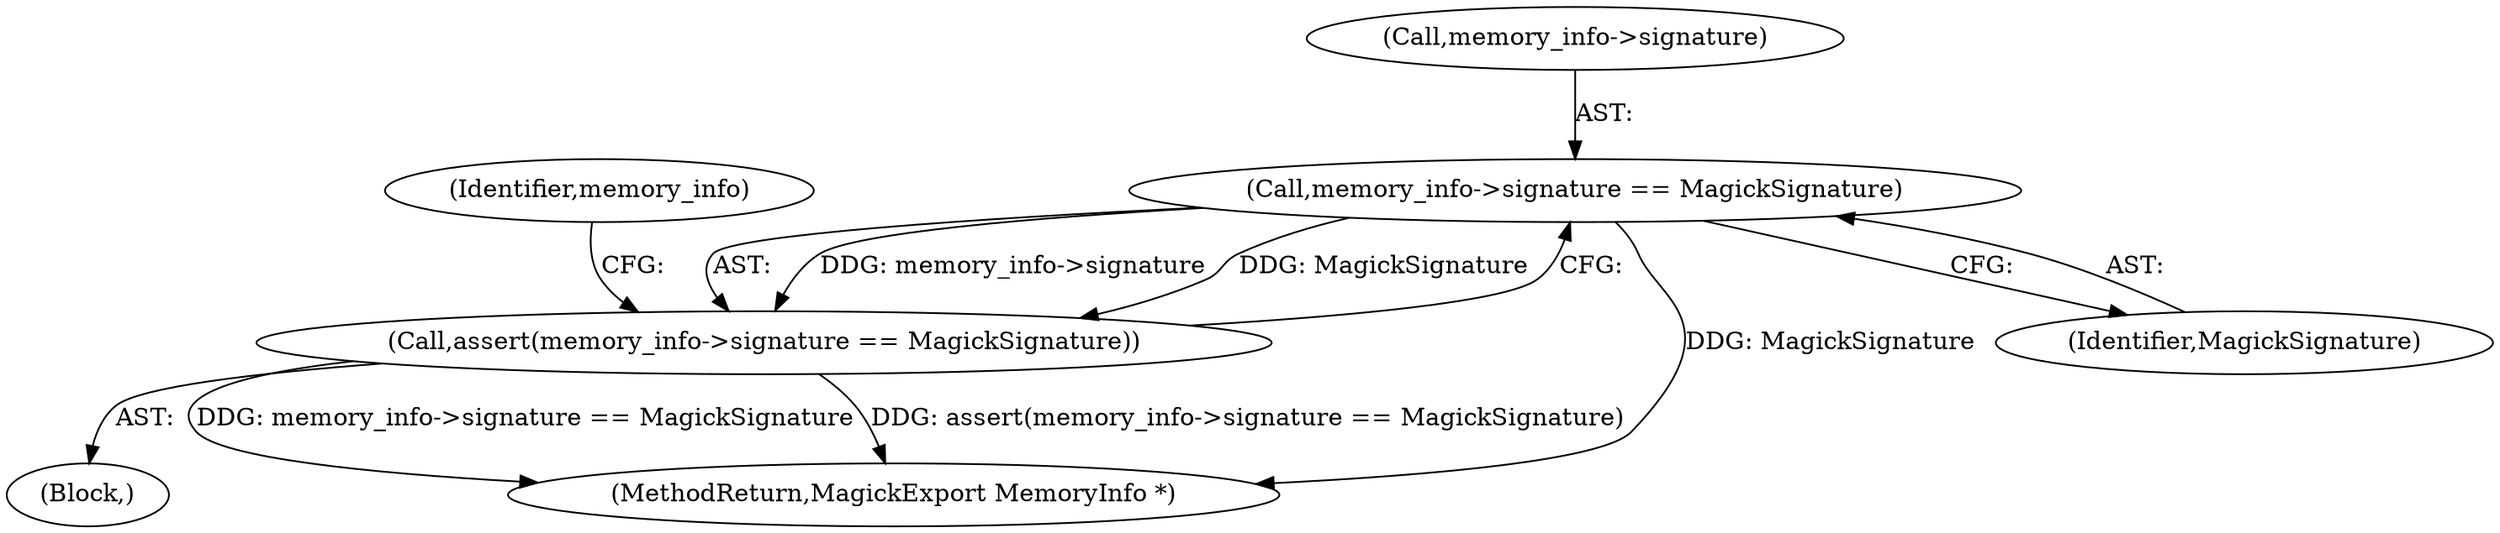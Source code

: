 digraph "0_ImageMagick_0f6fc2d5bf8f500820c3dbcf0d23ee14f2d9f734_0@pointer" {
"1000110" [label="(Call,memory_info->signature == MagickSignature)"];
"1000109" [label="(Call,assert(memory_info->signature == MagickSignature))"];
"1000109" [label="(Call,assert(memory_info->signature == MagickSignature))"];
"1000110" [label="(Call,memory_info->signature == MagickSignature)"];
"1000118" [label="(Identifier,memory_info)"];
"1000102" [label="(Block,)"];
"1000111" [label="(Call,memory_info->signature)"];
"1000204" [label="(MethodReturn,MagickExport MemoryInfo *)"];
"1000114" [label="(Identifier,MagickSignature)"];
"1000110" -> "1000109"  [label="AST: "];
"1000110" -> "1000114"  [label="CFG: "];
"1000111" -> "1000110"  [label="AST: "];
"1000114" -> "1000110"  [label="AST: "];
"1000109" -> "1000110"  [label="CFG: "];
"1000110" -> "1000204"  [label="DDG: MagickSignature"];
"1000110" -> "1000109"  [label="DDG: memory_info->signature"];
"1000110" -> "1000109"  [label="DDG: MagickSignature"];
"1000109" -> "1000102"  [label="AST: "];
"1000118" -> "1000109"  [label="CFG: "];
"1000109" -> "1000204"  [label="DDG: memory_info->signature == MagickSignature"];
"1000109" -> "1000204"  [label="DDG: assert(memory_info->signature == MagickSignature)"];
}
